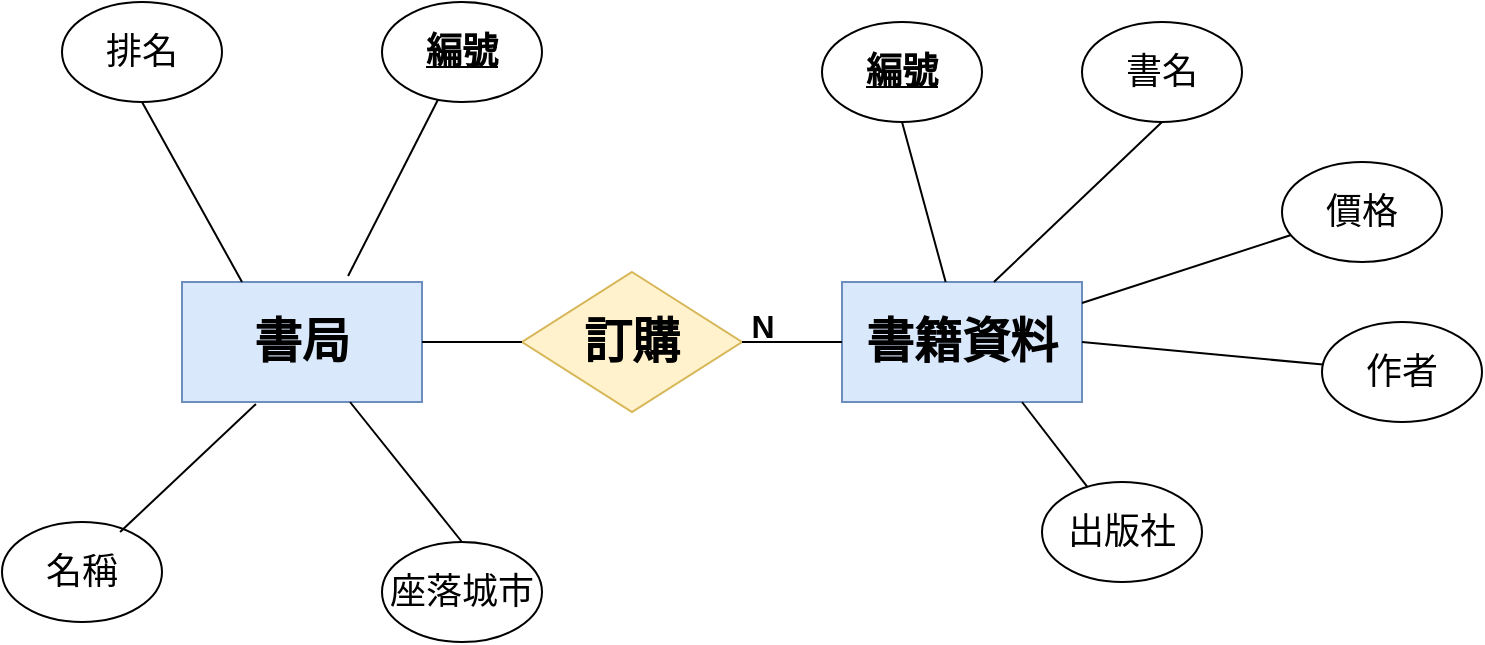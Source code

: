 <mxfile version="27.0.2">
  <diagram name="Page-1" id="ad52d381-51e7-2e0d-a935-2d0ddd2fd229">
    <mxGraphModel dx="1410" dy="856" grid="1" gridSize="10" guides="1" tooltips="1" connect="1" arrows="1" fold="1" page="1" pageScale="1" pageWidth="1169" pageHeight="827" background="none" math="0" shadow="0">
      <root>
        <mxCell id="0" />
        <mxCell id="1" parent="0" />
        <mxCell id="9PcxYXo_8FLNhXGX4yDR-6" value="&lt;h1&gt;書籍資料&lt;/h1&gt;" style="rounded=0;whiteSpace=wrap;html=1;fillColor=#dae8fc;strokeColor=#6c8ebf;" parent="1" vertex="1">
          <mxGeometry x="660" y="350" width="120" height="60" as="geometry" />
        </mxCell>
        <mxCell id="9PcxYXo_8FLNhXGX4yDR-7" value="&lt;h2&gt;&lt;u&gt;編號&lt;/u&gt;&lt;/h2&gt;" style="ellipse;whiteSpace=wrap;html=1;" parent="1" vertex="1">
          <mxGeometry x="650" y="220" width="80" height="50" as="geometry" />
        </mxCell>
        <mxCell id="9PcxYXo_8FLNhXGX4yDR-8" value="&lt;h2&gt;&lt;span style=&quot;font-weight: normal;&quot;&gt;書名&lt;/span&gt;&lt;/h2&gt;" style="ellipse;whiteSpace=wrap;html=1;" parent="1" vertex="1">
          <mxGeometry x="780" y="220" width="80" height="50" as="geometry" />
        </mxCell>
        <mxCell id="9PcxYXo_8FLNhXGX4yDR-9" value="&lt;h2&gt;&lt;span style=&quot;font-weight: normal;&quot;&gt;作者&lt;/span&gt;&lt;/h2&gt;" style="ellipse;whiteSpace=wrap;html=1;" parent="1" vertex="1">
          <mxGeometry x="900" y="370" width="80" height="50" as="geometry" />
        </mxCell>
        <mxCell id="9PcxYXo_8FLNhXGX4yDR-10" value="&lt;h2&gt;&lt;span style=&quot;font-weight: normal;&quot;&gt;價格&lt;/span&gt;&lt;/h2&gt;" style="ellipse;whiteSpace=wrap;html=1;" parent="1" vertex="1">
          <mxGeometry x="880" y="290" width="80" height="50" as="geometry" />
        </mxCell>
        <mxCell id="9PcxYXo_8FLNhXGX4yDR-11" value="" style="endArrow=none;html=1;rounded=0;" parent="1" source="9PcxYXo_8FLNhXGX4yDR-10" target="9PcxYXo_8FLNhXGX4yDR-6" edge="1">
          <mxGeometry width="50" height="50" relative="1" as="geometry">
            <mxPoint x="670" y="460" as="sourcePoint" />
            <mxPoint x="720" y="410" as="targetPoint" />
            <Array as="points" />
          </mxGeometry>
        </mxCell>
        <mxCell id="9PcxYXo_8FLNhXGX4yDR-12" value="" style="endArrow=none;html=1;rounded=0;entryX=1;entryY=0.5;entryDx=0;entryDy=0;" parent="1" source="9PcxYXo_8FLNhXGX4yDR-9" target="9PcxYXo_8FLNhXGX4yDR-6" edge="1">
          <mxGeometry width="50" height="50" relative="1" as="geometry">
            <mxPoint x="670" y="460" as="sourcePoint" />
            <mxPoint x="720" y="410" as="targetPoint" />
            <Array as="points" />
          </mxGeometry>
        </mxCell>
        <mxCell id="9PcxYXo_8FLNhXGX4yDR-14" value="" style="endArrow=none;html=1;rounded=0;entryX=0.5;entryY=1;entryDx=0;entryDy=0;exitX=0.633;exitY=0;exitDx=0;exitDy=0;exitPerimeter=0;" parent="1" source="9PcxYXo_8FLNhXGX4yDR-6" target="9PcxYXo_8FLNhXGX4yDR-8" edge="1">
          <mxGeometry width="50" height="50" relative="1" as="geometry">
            <mxPoint x="670" y="460" as="sourcePoint" />
            <mxPoint x="720" y="410" as="targetPoint" />
          </mxGeometry>
        </mxCell>
        <mxCell id="9PcxYXo_8FLNhXGX4yDR-15" value="" style="endArrow=none;html=1;rounded=0;entryX=0.5;entryY=1;entryDx=0;entryDy=0;" parent="1" source="9PcxYXo_8FLNhXGX4yDR-6" target="9PcxYXo_8FLNhXGX4yDR-7" edge="1">
          <mxGeometry width="50" height="50" relative="1" as="geometry">
            <mxPoint x="670" y="460" as="sourcePoint" />
            <mxPoint x="720" y="410" as="targetPoint" />
          </mxGeometry>
        </mxCell>
        <mxCell id="9PcxYXo_8FLNhXGX4yDR-16" value="&lt;h1&gt;訂購&lt;/h1&gt;" style="rhombus;whiteSpace=wrap;html=1;fillColor=#fff2cc;strokeColor=#d6b656;" parent="1" vertex="1">
          <mxGeometry x="500" y="345" width="110" height="70" as="geometry" />
        </mxCell>
        <mxCell id="9PcxYXo_8FLNhXGX4yDR-17" value="" style="endArrow=none;html=1;rounded=0;" parent="1" source="9PcxYXo_8FLNhXGX4yDR-6" target="9PcxYXo_8FLNhXGX4yDR-16" edge="1">
          <mxGeometry width="50" height="50" relative="1" as="geometry">
            <mxPoint x="670" y="460" as="sourcePoint" />
            <mxPoint x="720" y="410" as="targetPoint" />
          </mxGeometry>
        </mxCell>
        <mxCell id="9PcxYXo_8FLNhXGX4yDR-19" value="&lt;h1 style=&quot;&quot;&gt;&lt;font style=&quot;font-size: 16px;&quot;&gt;M&lt;/font&gt;&lt;/h1&gt;" style="edgeLabel;html=1;align=center;verticalAlign=bottom;resizable=0;points=[];fontSize=11;labelBackgroundColor=none;textShadow=0;fontColor=default;" parent="9PcxYXo_8FLNhXGX4yDR-17" vertex="1" connectable="0">
          <mxGeometry x="0.427" y="3" relative="1" as="geometry">
            <mxPoint x="-193" y="17" as="offset" />
          </mxGeometry>
        </mxCell>
        <mxCell id="9PcxYXo_8FLNhXGX4yDR-20" value="&lt;h1&gt;書局&lt;/h1&gt;" style="rounded=0;whiteSpace=wrap;html=1;fillColor=#dae8fc;strokeColor=#6c8ebf;" parent="1" vertex="1">
          <mxGeometry x="330" y="350" width="120" height="60" as="geometry" />
        </mxCell>
        <mxCell id="9PcxYXo_8FLNhXGX4yDR-24" value="&lt;h2&gt;&lt;span style=&quot;font-weight: normal;&quot;&gt;出版社&lt;/span&gt;&lt;/h2&gt;" style="ellipse;whiteSpace=wrap;html=1;" parent="1" vertex="1">
          <mxGeometry x="760" y="450" width="80" height="50" as="geometry" />
        </mxCell>
        <mxCell id="9PcxYXo_8FLNhXGX4yDR-21" value="" style="endArrow=none;html=1;rounded=0;entryX=1;entryY=0.5;entryDx=0;entryDy=0;exitX=0;exitY=0.5;exitDx=0;exitDy=0;" parent="1" source="9PcxYXo_8FLNhXGX4yDR-16" target="9PcxYXo_8FLNhXGX4yDR-20" edge="1">
          <mxGeometry width="50" height="50" relative="1" as="geometry">
            <mxPoint x="580" y="380" as="sourcePoint" />
            <mxPoint x="720" y="310" as="targetPoint" />
          </mxGeometry>
        </mxCell>
        <mxCell id="9PcxYXo_8FLNhXGX4yDR-25" value="" style="endArrow=none;html=1;rounded=0;entryX=0.75;entryY=1;entryDx=0;entryDy=0;" parent="1" source="9PcxYXo_8FLNhXGX4yDR-24" target="9PcxYXo_8FLNhXGX4yDR-6" edge="1">
          <mxGeometry width="50" height="50" relative="1" as="geometry">
            <mxPoint x="510" y="450" as="sourcePoint" />
            <mxPoint x="560" y="400" as="targetPoint" />
          </mxGeometry>
        </mxCell>
        <mxCell id="YDW3wuicVFt5JyDYn-ji-1" value="&lt;h1 style=&quot;&quot;&gt;&lt;font style=&quot;font-size: 16px;&quot;&gt;N&lt;/font&gt;&lt;/h1&gt;" style="edgeLabel;html=1;align=center;verticalAlign=bottom;resizable=0;points=[];fontSize=11;labelBackgroundColor=none;textShadow=0;fontColor=default;" parent="1" vertex="1" connectable="0">
          <mxGeometry x="620" y="400" as="geometry" />
        </mxCell>
        <mxCell id="YDW3wuicVFt5JyDYn-ji-2" value="&lt;h2&gt;&lt;u&gt;編號&lt;/u&gt;&lt;/h2&gt;" style="ellipse;whiteSpace=wrap;html=1;" parent="1" vertex="1">
          <mxGeometry x="430" y="210" width="80" height="50" as="geometry" />
        </mxCell>
        <mxCell id="YDW3wuicVFt5JyDYn-ji-3" value="&lt;h2&gt;&lt;span style=&quot;font-weight: normal;&quot;&gt;名稱&lt;/span&gt;&lt;/h2&gt;" style="ellipse;whiteSpace=wrap;html=1;" parent="1" vertex="1">
          <mxGeometry x="240" y="470" width="80" height="50" as="geometry" />
        </mxCell>
        <mxCell id="YDW3wuicVFt5JyDYn-ji-4" value="&lt;h2&gt;&lt;span style=&quot;font-weight: normal;&quot;&gt;排名&lt;/span&gt;&lt;/h2&gt;" style="ellipse;whiteSpace=wrap;html=1;" parent="1" vertex="1">
          <mxGeometry x="270" y="210" width="80" height="50" as="geometry" />
        </mxCell>
        <mxCell id="YDW3wuicVFt5JyDYn-ji-5" value="&lt;h2&gt;&lt;span style=&quot;font-weight: normal;&quot;&gt;座落城市&lt;/span&gt;&lt;/h2&gt;" style="ellipse;whiteSpace=wrap;html=1;" parent="1" vertex="1">
          <mxGeometry x="430" y="480" width="80" height="50" as="geometry" />
        </mxCell>
        <mxCell id="YDW3wuicVFt5JyDYn-ji-6" value="" style="endArrow=none;html=1;rounded=0;entryX=0.692;entryY=-0.05;entryDx=0;entryDy=0;entryPerimeter=0;" parent="1" source="YDW3wuicVFt5JyDYn-ji-2" target="9PcxYXo_8FLNhXGX4yDR-20" edge="1">
          <mxGeometry width="50" height="50" relative="1" as="geometry">
            <mxPoint x="670" y="460" as="sourcePoint" />
            <mxPoint x="720" y="410" as="targetPoint" />
          </mxGeometry>
        </mxCell>
        <mxCell id="YDW3wuicVFt5JyDYn-ji-7" value="" style="endArrow=none;html=1;rounded=0;entryX=0.738;entryY=0.1;entryDx=0;entryDy=0;exitX=0.308;exitY=1.017;exitDx=0;exitDy=0;exitPerimeter=0;entryPerimeter=0;" parent="1" source="9PcxYXo_8FLNhXGX4yDR-20" edge="1" target="YDW3wuicVFt5JyDYn-ji-3">
          <mxGeometry width="50" height="50" relative="1" as="geometry">
            <mxPoint x="350" y="350" as="sourcePoint" />
            <mxPoint x="860" y="280" as="targetPoint" />
          </mxGeometry>
        </mxCell>
        <mxCell id="YDW3wuicVFt5JyDYn-ji-9" value="" style="endArrow=none;html=1;rounded=0;entryX=0.5;entryY=1;entryDx=0;entryDy=0;exitX=0.25;exitY=0;exitDx=0;exitDy=0;" parent="1" source="9PcxYXo_8FLNhXGX4yDR-20" target="YDW3wuicVFt5JyDYn-ji-4" edge="1">
          <mxGeometry width="50" height="50" relative="1" as="geometry">
            <mxPoint x="870" y="380" as="sourcePoint" />
            <mxPoint x="920" y="330" as="targetPoint" />
          </mxGeometry>
        </mxCell>
        <mxCell id="YDW3wuicVFt5JyDYn-ji-10" value="" style="endArrow=none;html=1;rounded=0;exitX=0.5;exitY=0;exitDx=0;exitDy=0;" parent="1" source="YDW3wuicVFt5JyDYn-ji-5" target="9PcxYXo_8FLNhXGX4yDR-20" edge="1">
          <mxGeometry width="50" height="50" relative="1" as="geometry">
            <mxPoint x="820" y="460" as="sourcePoint" />
            <mxPoint x="870" y="410" as="targetPoint" />
          </mxGeometry>
        </mxCell>
      </root>
    </mxGraphModel>
  </diagram>
</mxfile>
